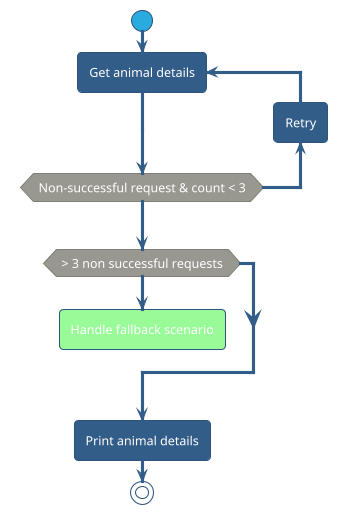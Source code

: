 @startuml
!theme sandstone

start

repeat :Get animal details;
backward:Retry;
repeat while (Non-successful request & count < 3)
->no;
if(> 3 non successful requests) then (yes)
	#palegreen:Handle fallback scenario;
	kill
endif 
->no;
:Print animal details;
stop
@enduml